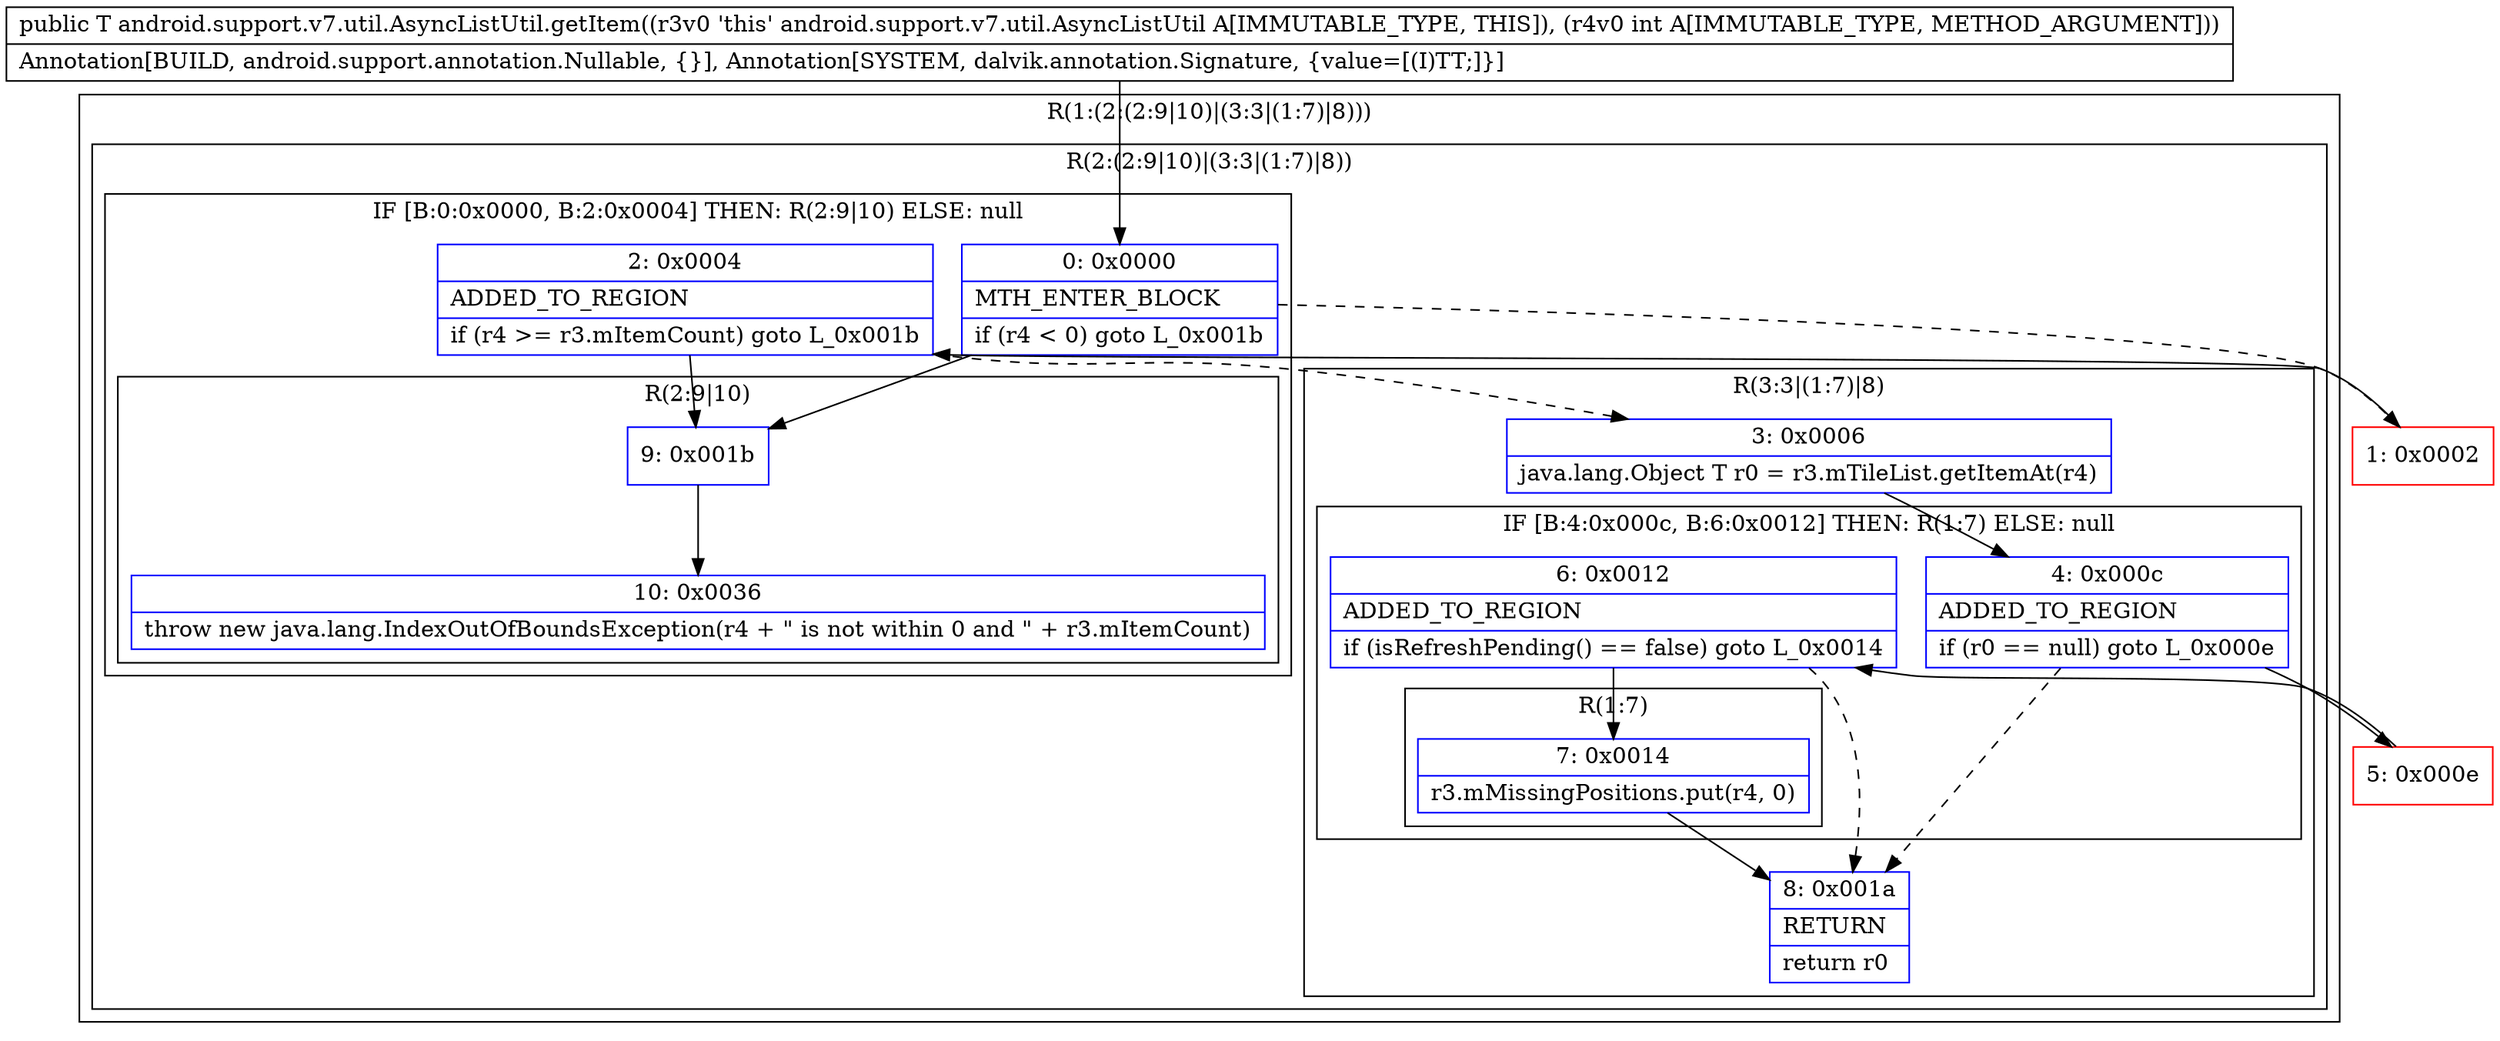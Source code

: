 digraph "CFG forandroid.support.v7.util.AsyncListUtil.getItem(I)Ljava\/lang\/Object;" {
subgraph cluster_Region_392757528 {
label = "R(1:(2:(2:9|10)|(3:3|(1:7)|8)))";
node [shape=record,color=blue];
subgraph cluster_Region_544442046 {
label = "R(2:(2:9|10)|(3:3|(1:7)|8))";
node [shape=record,color=blue];
subgraph cluster_IfRegion_2069369646 {
label = "IF [B:0:0x0000, B:2:0x0004] THEN: R(2:9|10) ELSE: null";
node [shape=record,color=blue];
Node_0 [shape=record,label="{0\:\ 0x0000|MTH_ENTER_BLOCK\l|if (r4 \< 0) goto L_0x001b\l}"];
Node_2 [shape=record,label="{2\:\ 0x0004|ADDED_TO_REGION\l|if (r4 \>= r3.mItemCount) goto L_0x001b\l}"];
subgraph cluster_Region_1757738984 {
label = "R(2:9|10)";
node [shape=record,color=blue];
Node_9 [shape=record,label="{9\:\ 0x001b}"];
Node_10 [shape=record,label="{10\:\ 0x0036|throw new java.lang.IndexOutOfBoundsException(r4 + \" is not within 0 and \" + r3.mItemCount)\l}"];
}
}
subgraph cluster_Region_736442763 {
label = "R(3:3|(1:7)|8)";
node [shape=record,color=blue];
Node_3 [shape=record,label="{3\:\ 0x0006|java.lang.Object T r0 = r3.mTileList.getItemAt(r4)\l}"];
subgraph cluster_IfRegion_292358644 {
label = "IF [B:4:0x000c, B:6:0x0012] THEN: R(1:7) ELSE: null";
node [shape=record,color=blue];
Node_4 [shape=record,label="{4\:\ 0x000c|ADDED_TO_REGION\l|if (r0 == null) goto L_0x000e\l}"];
Node_6 [shape=record,label="{6\:\ 0x0012|ADDED_TO_REGION\l|if (isRefreshPending() == false) goto L_0x0014\l}"];
subgraph cluster_Region_930761257 {
label = "R(1:7)";
node [shape=record,color=blue];
Node_7 [shape=record,label="{7\:\ 0x0014|r3.mMissingPositions.put(r4, 0)\l}"];
}
}
Node_8 [shape=record,label="{8\:\ 0x001a|RETURN\l|return r0\l}"];
}
}
}
Node_1 [shape=record,color=red,label="{1\:\ 0x0002}"];
Node_5 [shape=record,color=red,label="{5\:\ 0x000e}"];
MethodNode[shape=record,label="{public T android.support.v7.util.AsyncListUtil.getItem((r3v0 'this' android.support.v7.util.AsyncListUtil A[IMMUTABLE_TYPE, THIS]), (r4v0 int A[IMMUTABLE_TYPE, METHOD_ARGUMENT]))  | Annotation[BUILD, android.support.annotation.Nullable, \{\}], Annotation[SYSTEM, dalvik.annotation.Signature, \{value=[(I)TT;]\}]\l}"];
MethodNode -> Node_0;
Node_0 -> Node_1[style=dashed];
Node_0 -> Node_9;
Node_2 -> Node_3[style=dashed];
Node_2 -> Node_9;
Node_9 -> Node_10;
Node_3 -> Node_4;
Node_4 -> Node_5;
Node_4 -> Node_8[style=dashed];
Node_6 -> Node_7;
Node_6 -> Node_8[style=dashed];
Node_7 -> Node_8;
Node_1 -> Node_2;
Node_5 -> Node_6;
}

